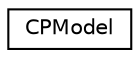 digraph "Graphical Class Hierarchy"
{
  edge [fontname="Helvetica",fontsize="10",labelfontname="Helvetica",labelfontsize="10"];
  node [fontname="Helvetica",fontsize="10",shape=record];
  rankdir="LR";
  Node1 [label="CPModel",height=0.2,width=0.4,color="black", fillcolor="white", style="filled",URL="$df/dcf/class_c_p_model.html"];
}
